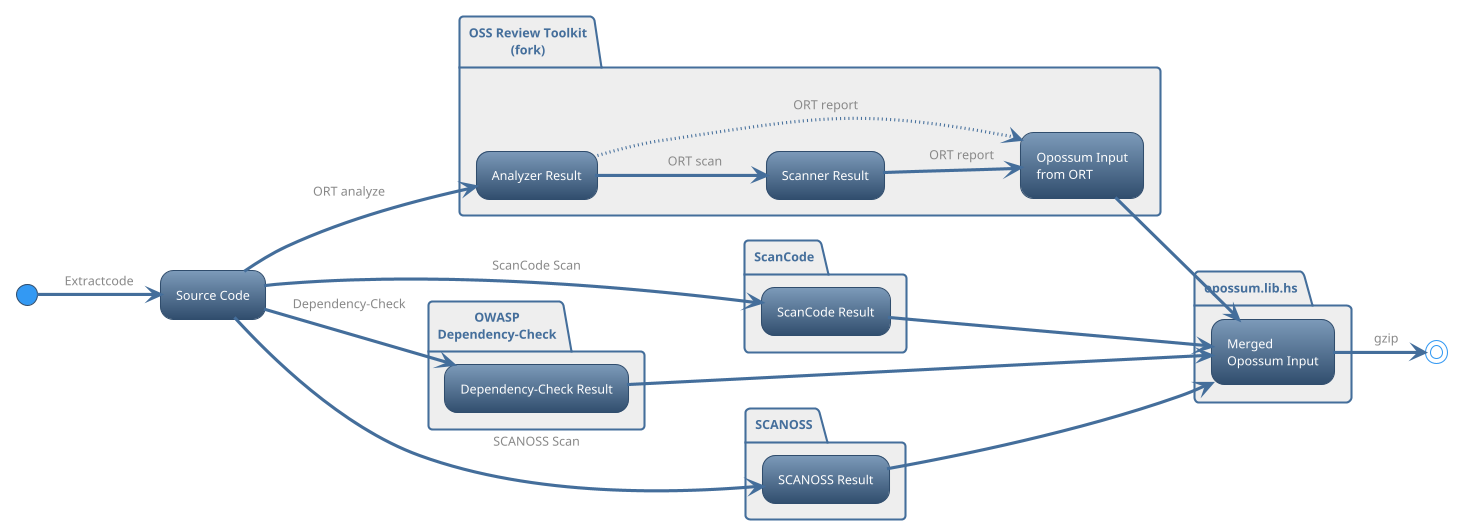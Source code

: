 ' SPDX-FileCopyrightText: TNG Technology Consulting GmbH <https://www.tngtech.com>
'
' SPDX-License-Identifier: Apache-2.0

@startuml

left to right direction

!theme spacelab
skinparam ArrowFontColor #888888

(*) -->[Extractcode] "Source Code"

partition "OSS Review Toolkit\n(fork)" #eeeeee {
    "Source Code" -->[ORT analyze] "Analyzer Result"
    "Analyzer Result" -->[ORT scan] "Scanner Result"
    "Analyzer Result" ...>[ORT report] "Opossum Input\nfrom ORT"
    "Scanner Result" -->[ORT report] "Opossum Input\nfrom ORT"
}

partition ScanCode #eeeeee {
    "Source Code" -->[ScanCode Scan] "ScanCode Result"
}

partition "OWASP\nDependency-Check" #eeeeee {
    "Source Code" -->[Dependency-Check] "Dependency-Check Result"
}

partition SCANOSS #eeeeee {
    "Source Code" --->[SCANOSS Scan] "SCANOSS Result"
}

partition opossum.lib.hs #eeeeee {
    ' "ScanCode Result" ..> "Opossum Input\nfrom ScanCode"
    ' "Opossum Input\nfrom ScanCode" ..> "Merged\nOpossum Input"
    "Opossum Input\nfrom ORT" --> "Merged\nOpossum Input"
    "ScanCode Result" ---> "Merged\nOpossum Input"
    "SCANOSS Result" --> "Merged\nOpossum Input"
    "Dependency-Check Result" ---> "Merged\nOpossum Input"
}

"Merged\nOpossum Input" -->[gzip] (*)

@enduml